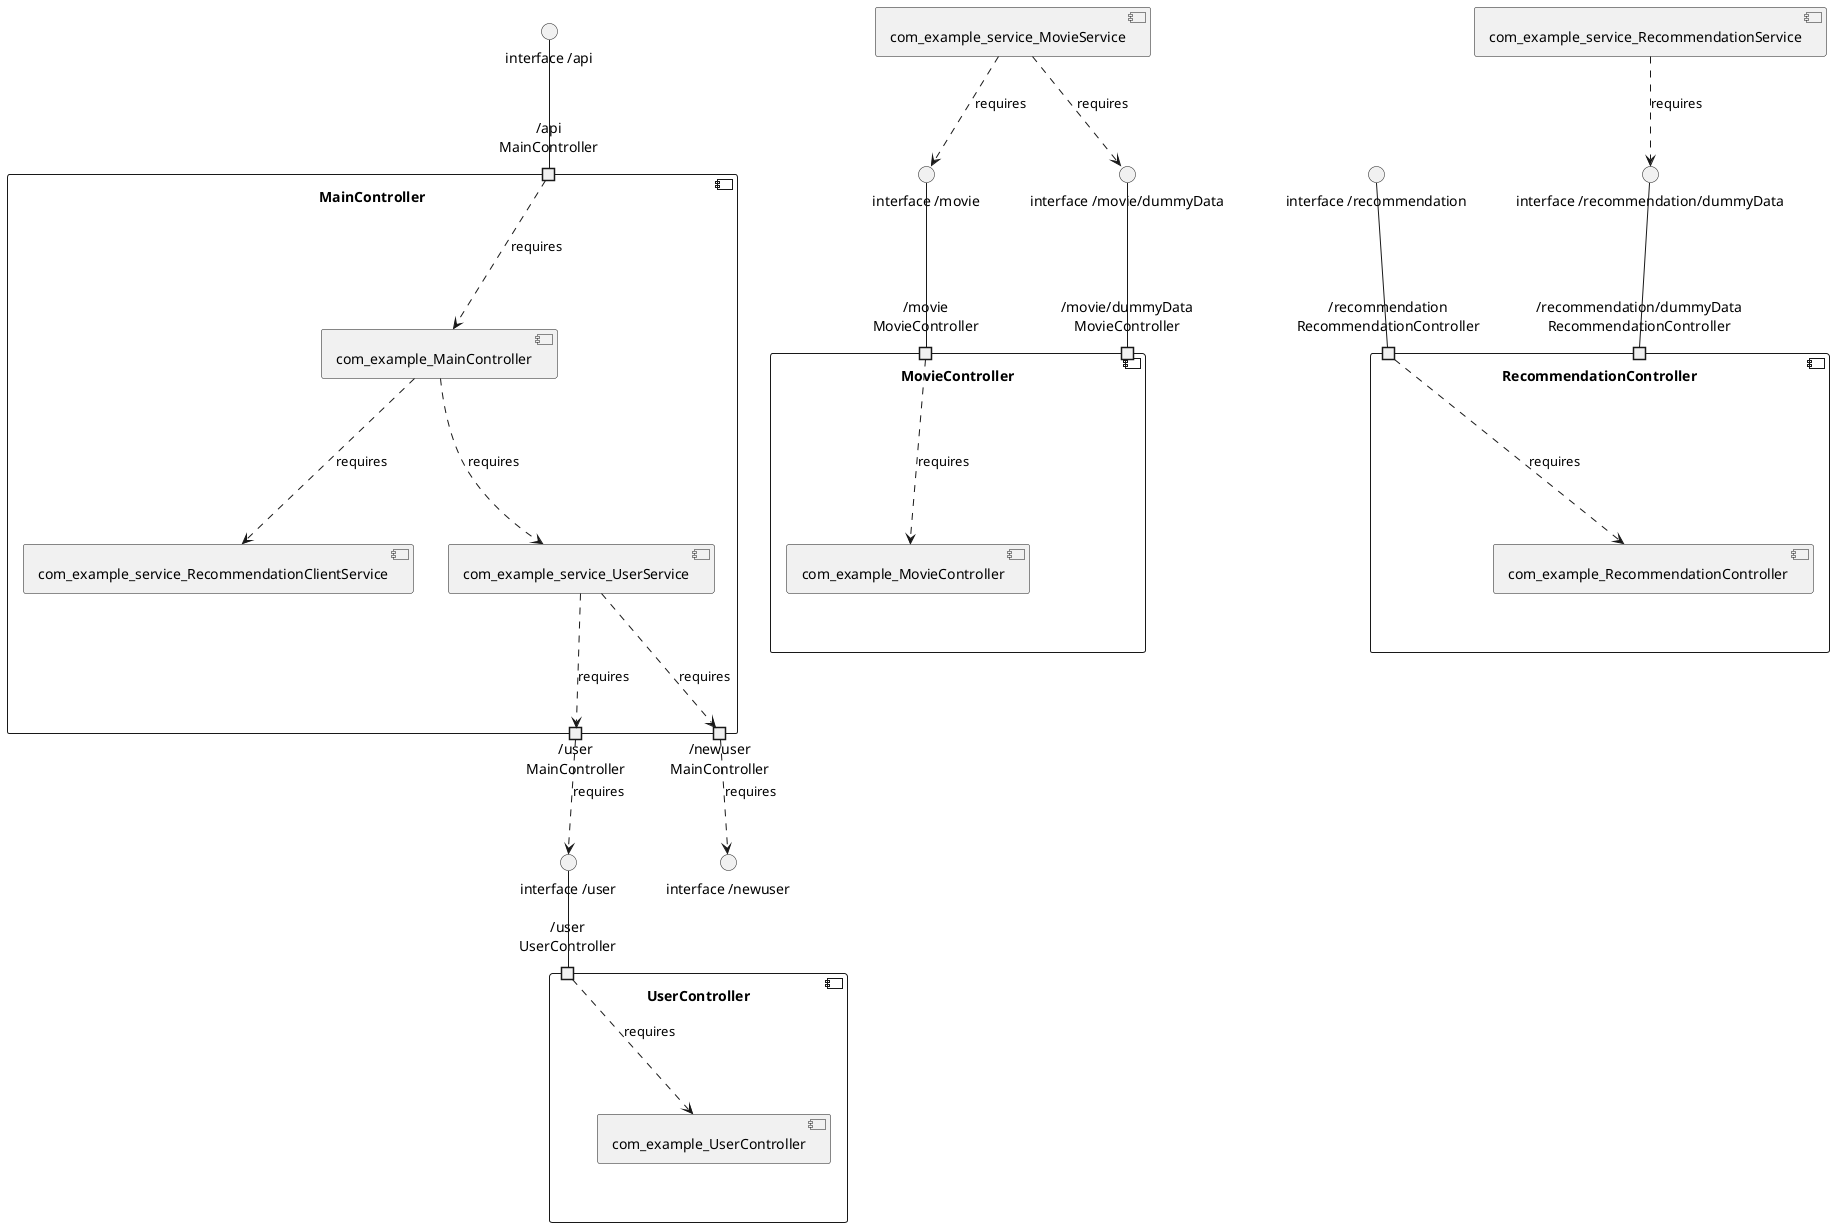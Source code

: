 @startuml
skinparam fixCircleLabelOverlapping true
component "MainController\n\n\n\n\n\n" {
[com_example_service_UserService]
[com_example_service_RecommendationClientService]
[com_example_MainController]
portin "/api\nMainController"
portout "/user\nMainController"
portout "/newuser\nMainController"
[com_example_MainController]..>[com_example_service_UserService] : requires
[com_example_MainController]..>[com_example_service_RecommendationClientService] : requires
"/api\nMainController"..>[com_example_MainController] : requires
[com_example_service_UserService]..>"/user\nMainController" : requires
[com_example_service_UserService]..>"/newuser\nMainController" : requires
}
"interface /api"--"/api\nMainController"
"/user\nMainController"..>"interface /user" : requires
"/newuser\nMainController"..>"interface /newuser" : requires
component "MovieController\n\n\n\n\n\n" {
[com_example_MovieController]
portin "/movie\nMovieController"
portin "/movie/dummyData\nMovieController"
"/movie\nMovieController"..>[com_example_MovieController] : requires
}
"interface /movie"--"/movie\nMovieController"
"interface /movie/dummyData"--"/movie/dummyData\nMovieController"
component "RecommendationController\n\n\n\n\n\n" {
[com_example_RecommendationController]
portin "/recommendation/dummyData\nRecommendationController"
portin "/recommendation\nRecommendationController"
"/recommendation\nRecommendationController"..>[com_example_RecommendationController] : requires
}
"interface /recommendation"--"/recommendation\nRecommendationController"
"interface /recommendation/dummyData"--"/recommendation/dummyData\nRecommendationController"
component "UserController\n\n\n\n\n\n" {
[com_example_UserController]
portin "/user\nUserController"
"/user\nUserController"..>[com_example_UserController] : requires
}
"interface /user"--"/user\nUserController"
[com_example_service_MovieService]..>"interface /movie" : requires
[com_example_service_MovieService]..>"interface /movie/dummyData" : requires
[com_example_service_RecommendationService]..>"interface /recommendation/dummyData" : requires

@enduml
